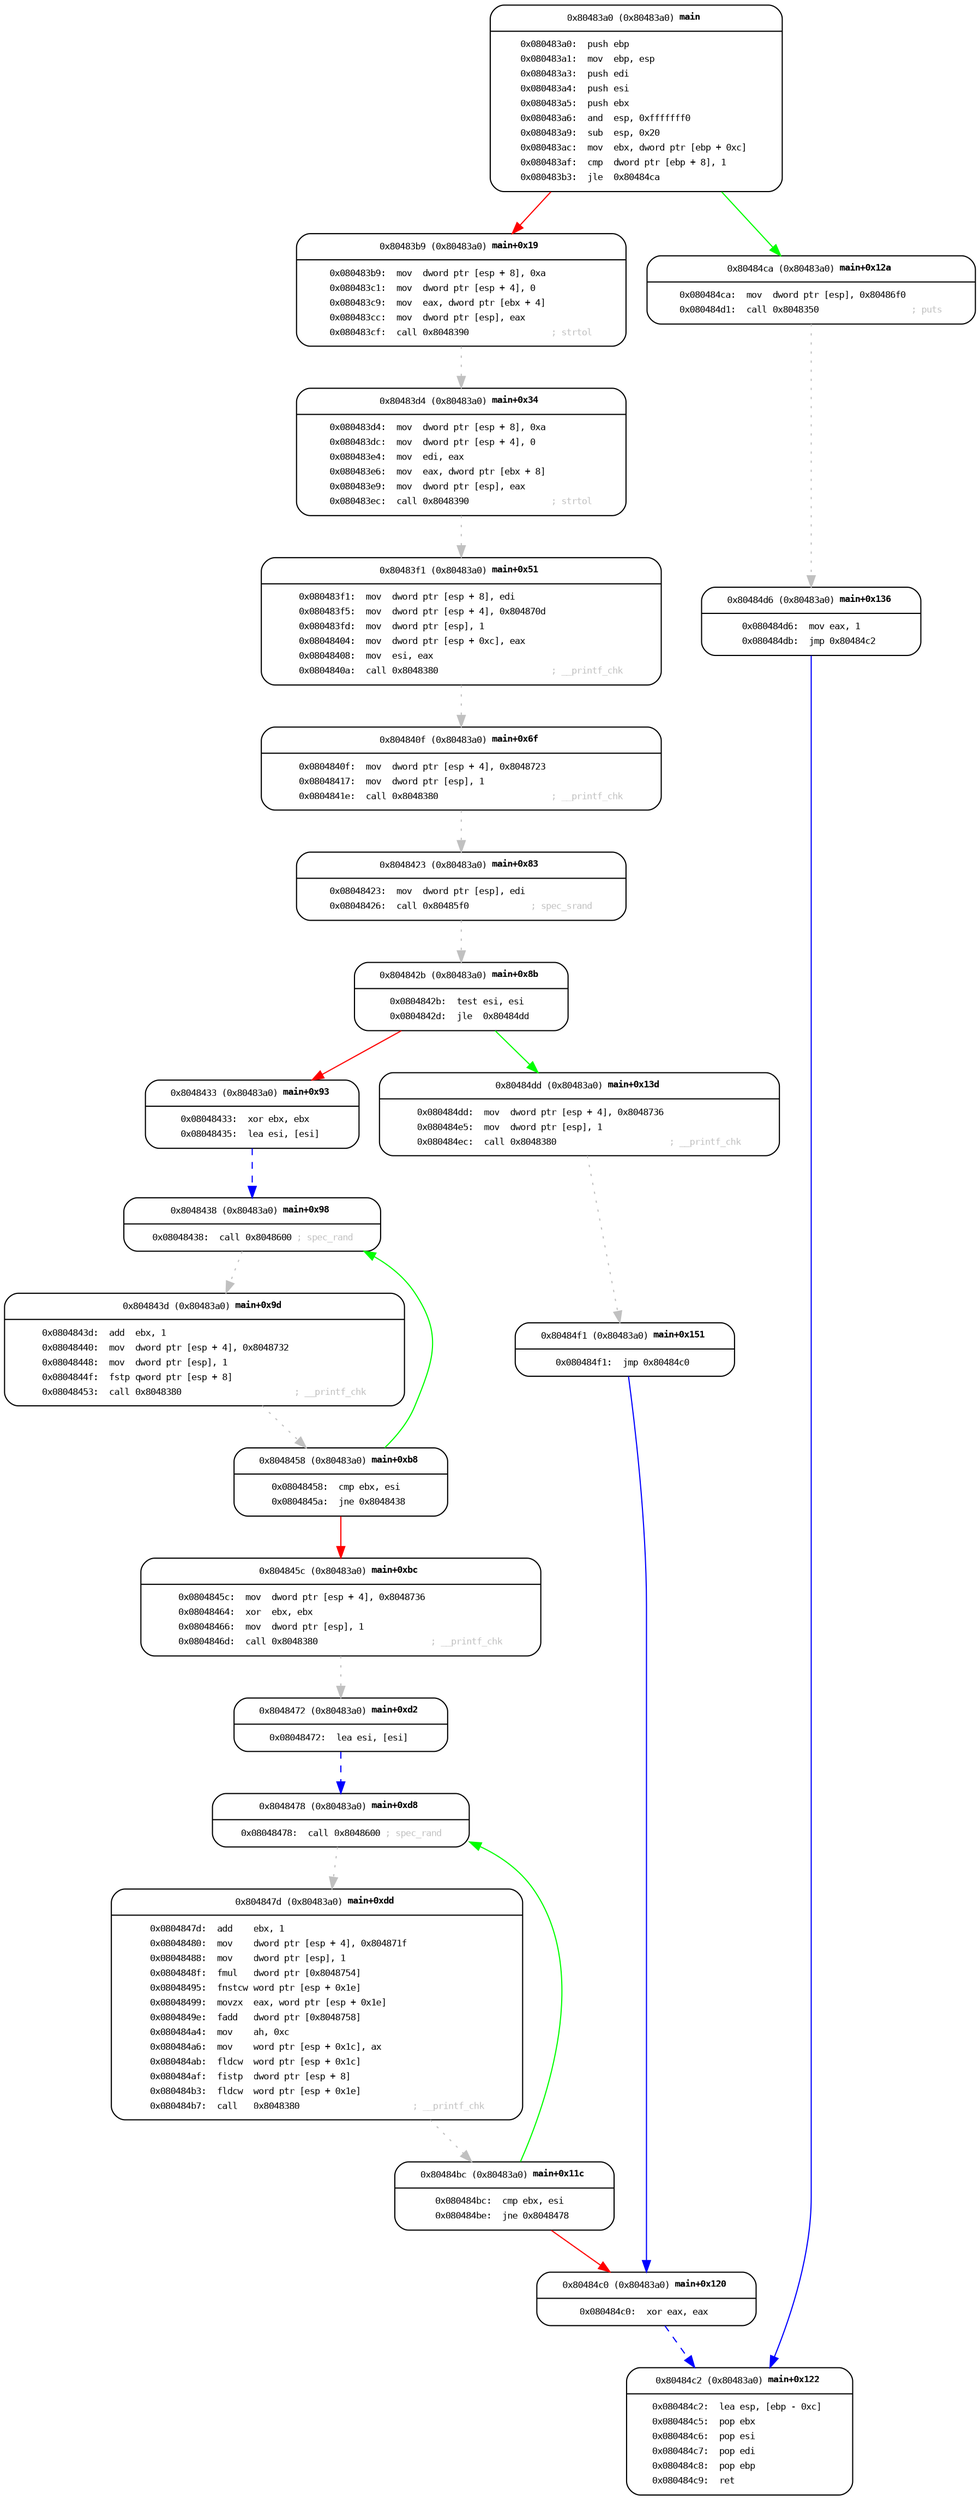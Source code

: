 digraph "" {
	graph [bb="0,0,854.5,2173",
		labeljust=l,
		newrank=true,
		rankdir=TB
	];
	node [label="\N"];
	1	 [fontname=monospace,
		fontsize=8.0,
		height=2.2778,
		label=<{ <TABLE BORDER="0" CELLPADDING="1" ALIGN="LEFT"><TR><TD >0x80483a0</TD><TD >(0x80483a0)</TD><TD ><B>main</B></TD><TD></TD></TR></TABLE>|<TABLE BORDER="0" CELLPADDING="1" ALIGN="LEFT"><TR><TD ALIGN="LEFT">0x080483a0&#58;&nbsp;</TD><TD ALIGN="LEFT">push</TD><TD ALIGN="LEFT">ebp</TD><TD></TD></TR><TR><TD ALIGN="LEFT">0x080483a1&#58;&nbsp;</TD><TD ALIGN="LEFT">mov</TD><TD ALIGN="LEFT">ebp, esp</TD><TD></TD></TR><TR><TD ALIGN="LEFT">0x080483a3&#58;&nbsp;</TD><TD ALIGN="LEFT">push</TD><TD ALIGN="LEFT">edi</TD><TD></TD></TR><TR><TD ALIGN="LEFT">0x080483a4&#58;&nbsp;</TD><TD ALIGN="LEFT">push</TD><TD ALIGN="LEFT">esi</TD><TD></TD></TR><TR><TD ALIGN="LEFT">0x080483a5&#58;&nbsp;</TD><TD ALIGN="LEFT">push</TD><TD ALIGN="LEFT">ebx</TD><TD></TD></TR><TR><TD ALIGN="LEFT">0x080483a6&#58;&nbsp;</TD><TD ALIGN="LEFT">and</TD><TD ALIGN="LEFT">esp, 0xfffffff0</TD><TD></TD></TR><TR><TD ALIGN="LEFT">0x080483a9&#58;&nbsp;</TD><TD ALIGN="LEFT">sub</TD><TD ALIGN="LEFT">esp, 0x20</TD><TD></TD></TR><TR><TD ALIGN="LEFT">0x080483ac&#58;&nbsp;</TD><TD ALIGN="LEFT">mov</TD><TD ALIGN="LEFT">ebx, dword ptr [ebp + 0xc]</TD><TD></TD></TR><TR><TD ALIGN="LEFT">0x080483af&#58;&nbsp;</TD><TD ALIGN="LEFT">cmp</TD><TD ALIGN="LEFT">dword ptr [ebp + 8], 1</TD><TD></TD></TR><TR><TD ALIGN="LEFT">0x080483b3&#58;&nbsp;</TD><TD ALIGN="LEFT">jle</TD><TD ALIGN="LEFT">0x80484ca</TD><TD></TD></TR></TABLE> }>,
		pos="556,2091",
		shape=Mrecord,
		width=3.5694];
	14	 [URL="/api/cfg/0x8048390",
		fontname=monospace,
		fontsize=8.0,
		height=1.375,
		label=<{ <TABLE BORDER="0" CELLPADDING="1" ALIGN="LEFT"><TR><TD >0x80483b9</TD><TD >(0x80483a0)</TD><TD ><B>main+0x19</B></TD><TD></TD></TR></TABLE>|<TABLE BORDER="0" CELLPADDING="1" ALIGN="LEFT"><TR><TD ALIGN="LEFT">0x080483b9&#58;&nbsp;</TD><TD ALIGN="LEFT">mov</TD><TD ALIGN="LEFT">dword ptr [esp + 8], 0xa</TD><TD></TD></TR><TR><TD ALIGN="LEFT">0x080483c1&#58;&nbsp;</TD><TD ALIGN="LEFT">mov</TD><TD ALIGN="LEFT">dword ptr [esp + 4], 0</TD><TD></TD></TR><TR><TD ALIGN="LEFT">0x080483c9&#58;&nbsp;</TD><TD ALIGN="LEFT">mov</TD><TD ALIGN="LEFT">eax, dword ptr [ebx + 4]</TD><TD></TD></TR><TR><TD ALIGN="LEFT">0x080483cc&#58;&nbsp;</TD><TD ALIGN="LEFT">mov</TD><TD ALIGN="LEFT">dword ptr [esp], eax</TD><TD></TD></TR><TR><TD ALIGN="LEFT">0x080483cf&#58;&nbsp;</TD><TD ALIGN="LEFT">call</TD><TD ALIGN="LEFT">0x8048390</TD><TD ALIGN="LEFT"><FONT COLOR="gray">; strtol</FONT></TD></TR></TABLE> }>,
		pos="402,1923.5",
		shape=Mrecord,
		tooltip="Click to navigate to function 0x8048390",
		width=4.0278];
	1 -> 14	 [color=red,
		fontname=monospace,
		fontsize=8.0,
		pos="e,447.3,1972.8 480.8,2009.2 471.77,1999.4 462.7,1989.5 454.09,1980.2"];
	13	 [URL="/api/cfg/0x8048350",
		fontname=monospace,
		fontsize=8.0,
		height=0.83333,
		label=<{ <TABLE BORDER="0" CELLPADDING="1" ALIGN="LEFT"><TR><TD >0x80484ca</TD><TD >(0x80483a0)</TD><TD ><B>main+0x12a</B></TD><TD></TD></TR></TABLE>|<TABLE BORDER="0" CELLPADDING="1" ALIGN="LEFT"><TR><TD ALIGN="LEFT">0x080484ca&#58;&nbsp;</TD><TD ALIGN="LEFT">mov</TD><TD ALIGN="LEFT">dword ptr [esp], 0x80486f0</TD><TD></TD></TR><TR><TD ALIGN="LEFT">0x080484d1&#58;&nbsp;</TD><TD ALIGN="LEFT">call</TD><TD ALIGN="LEFT">0x8048350</TD><TD ALIGN="LEFT"><FONT COLOR="gray">; puts</FONT></TD></TR></TABLE> }>,
		pos="710,1923.5",
		shape=Mrecord,
		tooltip="Click to navigate to function 0x8048350",
		width=4.0139];
	1 -> 13	 [color=green,
		fontname=monospace,
		fontsize=8.0,
		pos="e,682.78,1953.1 631.2,2009.2 646.79,1992.3 662.47,1975.2 675.7,1960.8"];
	42	 [URL="/api/cfg/0x8048390",
		fontname=monospace,
		fontsize=8.0,
		height=1.5556,
		label=<{ <TABLE BORDER="0" CELLPADDING="1" ALIGN="LEFT"><TR><TD >0x80483d4</TD><TD >(0x80483a0)</TD><TD ><B>main+0x34</B></TD><TD></TD></TR></TABLE>|<TABLE BORDER="0" CELLPADDING="1" ALIGN="LEFT"><TR><TD ALIGN="LEFT">0x080483d4&#58;&nbsp;</TD><TD ALIGN="LEFT">mov</TD><TD ALIGN="LEFT">dword ptr [esp + 8], 0xa</TD><TD></TD></TR><TR><TD ALIGN="LEFT">0x080483dc&#58;&nbsp;</TD><TD ALIGN="LEFT">mov</TD><TD ALIGN="LEFT">dword ptr [esp + 4], 0</TD><TD></TD></TR><TR><TD ALIGN="LEFT">0x080483e4&#58;&nbsp;</TD><TD ALIGN="LEFT">mov</TD><TD ALIGN="LEFT">edi, eax</TD><TD></TD></TR><TR><TD ALIGN="LEFT">0x080483e6&#58;&nbsp;</TD><TD ALIGN="LEFT">mov</TD><TD ALIGN="LEFT">eax, dword ptr [ebx + 8]</TD><TD></TD></TR><TR><TD ALIGN="LEFT">0x080483e9&#58;&nbsp;</TD><TD ALIGN="LEFT">mov</TD><TD ALIGN="LEFT">dword ptr [esp], eax</TD><TD></TD></TR><TR><TD ALIGN="LEFT">0x080483ec&#58;&nbsp;</TD><TD ALIGN="LEFT">call</TD><TD ALIGN="LEFT">0x8048390</TD><TD ALIGN="LEFT"><FONT COLOR="gray">; strtol</FONT></TD></TR></TABLE> }>,
		pos="402,1782",
		shape=Mrecord,
		tooltip="Click to navigate to function 0x8048390",
		width=4.0278];
	14 -> 42	 [color=gray,
		fontname=monospace,
		fontsize=8.0,
		pos="e,402,1837.8 402,1874.4 402,1865.8 402,1856.8 402,1847.8",
		style=dotted];
	43	 [URL="/api/cfg/0x8048380",
		fontname=monospace,
		fontsize=8.0,
		height=1.5556,
		label=<{ <TABLE BORDER="0" CELLPADDING="1" ALIGN="LEFT"><TR><TD >0x80483f1</TD><TD >(0x80483a0)</TD><TD ><B>main+0x51</B></TD><TD></TD></TR></TABLE>|<TABLE BORDER="0" CELLPADDING="1" ALIGN="LEFT"><TR><TD ALIGN="LEFT">0x080483f1&#58;&nbsp;</TD><TD ALIGN="LEFT">mov</TD><TD ALIGN="LEFT">dword ptr [esp + 8], edi</TD><TD></TD></TR><TR><TD ALIGN="LEFT">0x080483f5&#58;&nbsp;</TD><TD ALIGN="LEFT">mov</TD><TD ALIGN="LEFT">dword ptr [esp + 4], 0x804870d</TD><TD></TD></TR><TR><TD ALIGN="LEFT">0x080483fd&#58;&nbsp;</TD><TD ALIGN="LEFT">mov</TD><TD ALIGN="LEFT">dword ptr [esp], 1</TD><TD></TD></TR><TR><TD ALIGN="LEFT">0x08048404&#58;&nbsp;</TD><TD ALIGN="LEFT">mov</TD><TD ALIGN="LEFT">dword ptr [esp + 0xc], eax</TD><TD></TD></TR><TR><TD ALIGN="LEFT">0x08048408&#58;&nbsp;</TD><TD ALIGN="LEFT">mov</TD><TD ALIGN="LEFT">esi, eax</TD><TD></TD></TR><TR><TD ALIGN="LEFT">0x0804840a&#58;&nbsp;</TD><TD ALIGN="LEFT">call</TD><TD ALIGN="LEFT">0x8048380</TD><TD ALIGN="LEFT"><FONT COLOR="gray">; __printf_chk</FONT></TD></TR></TABLE> }>,
		pos="402,1634",
		shape=Mrecord,
		tooltip="Click to navigate to function 0x8048380",
		width=4.8889];
	42 -> 43	 [color=gray,
		fontname=monospace,
		fontsize=8.0,
		pos="e,402,1689.8 402,1726.5 402,1717.9 402,1708.9 402,1700.1",
		style=dotted];
	48	 [URL="/api/cfg/0x8048380",
		fontname=monospace,
		fontsize=8.0,
		height=1.0139,
		label=<{ <TABLE BORDER="0" CELLPADDING="1" ALIGN="LEFT"><TR><TD >0x804840f</TD><TD >(0x80483a0)</TD><TD ><B>main+0x6f</B></TD><TD></TD></TR></TABLE>|<TABLE BORDER="0" CELLPADDING="1" ALIGN="LEFT"><TR><TD ALIGN="LEFT">0x0804840f&#58;&nbsp;</TD><TD ALIGN="LEFT">mov</TD><TD ALIGN="LEFT">dword ptr [esp + 4], 0x8048723</TD><TD></TD></TR><TR><TD ALIGN="LEFT">0x08048417&#58;&nbsp;</TD><TD ALIGN="LEFT">mov</TD><TD ALIGN="LEFT">dword ptr [esp], 1</TD><TD></TD></TR><TR><TD ALIGN="LEFT">0x0804841e&#58;&nbsp;</TD><TD ALIGN="LEFT">call</TD><TD ALIGN="LEFT">0x8048380</TD><TD ALIGN="LEFT"><FONT COLOR="gray">; __printf_chk</FONT></TD></TR></TABLE> }>,
		pos="402,1505.5",
		shape=Mrecord,
		tooltip="Click to navigate to function 0x8048380",
		width=4.8889];
	43 -> 48	 [color=gray,
		fontname=monospace,
		fontsize=8.0,
		pos="e,402,1541.5 402,1578.4 402,1569.5 402,1560.4 402,1551.8",
		style=dotted];
	49	 [URL="/api/cfg/0x80485f0",
		fontname=monospace,
		fontsize=8.0,
		height=0.83333,
		label=<{ <TABLE BORDER="0" CELLPADDING="1" ALIGN="LEFT"><TR><TD >0x8048423</TD><TD >(0x80483a0)</TD><TD ><B>main+0x83</B></TD><TD></TD></TR></TABLE>|<TABLE BORDER="0" CELLPADDING="1" ALIGN="LEFT"><TR><TD ALIGN="LEFT">0x08048423&#58;&nbsp;</TD><TD ALIGN="LEFT">mov</TD><TD ALIGN="LEFT">dword ptr [esp], edi</TD><TD></TD></TR><TR><TD ALIGN="LEFT">0x08048426&#58;&nbsp;</TD><TD ALIGN="LEFT">call</TD><TD ALIGN="LEFT">0x80485f0</TD><TD ALIGN="LEFT"><FONT COLOR="gray">; spec_srand</FONT></TD></TR></TABLE> }>,
		pos="402,1403",
		shape=Mrecord,
		tooltip="Click to navigate to function 0x80485f0",
		width=4.0278];
	48 -> 49	 [color=gray,
		fontname=monospace,
		fontsize=8.0,
		pos="e,402,1432.7 402,1469.4 402,1460.7 402,1451.5 402,1442.7",
		style=dotted];
	50	 [fontname=monospace,
		fontsize=8.0,
		height=0.83333,
		label=<{ <TABLE BORDER="0" CELLPADDING="1" ALIGN="LEFT"><TR><TD >0x804842b</TD><TD >(0x80483a0)</TD><TD ><B>main+0x8b</B></TD><TD></TD></TR></TABLE>|<TABLE BORDER="0" CELLPADDING="1" ALIGN="LEFT"><TR><TD ALIGN="LEFT">0x0804842b&#58;&nbsp;</TD><TD ALIGN="LEFT">test</TD><TD ALIGN="LEFT">esi, esi</TD><TD></TD></TR><TR><TD ALIGN="LEFT">0x0804842d&#58;&nbsp;</TD><TD ALIGN="LEFT">jle</TD><TD ALIGN="LEFT">0x80484dd</TD><TD></TD></TR></TABLE> }>,
		pos="402,1307",
		shape=Mrecord,
		width=2.6111];
	49 -> 50	 [color=gray,
		fontname=monospace,
		fontsize=8.0,
		pos="e,402,1336.7 402,1373.4 402,1365 402,1355.7 402,1346.8",
		style=dotted];
	85	 [fontname=monospace,
		fontsize=8.0,
		height=0.83333,
		label=<{ <TABLE BORDER="0" CELLPADDING="1" ALIGN="LEFT"><TR><TD >0x8048433</TD><TD >(0x80483a0)</TD><TD ><B>main+0x93</B></TD><TD></TD></TR></TABLE>|<TABLE BORDER="0" CELLPADDING="1" ALIGN="LEFT"><TR><TD ALIGN="LEFT">0x08048433&#58;&nbsp;</TD><TD ALIGN="LEFT">xor</TD><TD ALIGN="LEFT">ebx, ebx</TD><TD></TD></TR><TR><TD ALIGN="LEFT">0x08048435&#58;&nbsp;</TD><TD ALIGN="LEFT">lea</TD><TD ALIGN="LEFT">esi, [esi]</TD><TD></TD></TR></TABLE> }>,
		pos="218,1204.5",
		shape=Mrecord,
		width=2.6111];
	50 -> 85	 [color=red,
		fontname=monospace,
		fontsize=8.0,
		pos="e,271.1,1234.1 348.78,1277.4 327.23,1265.3 302.2,1251.4 279.85,1239"];
	51	 [URL="/api/cfg/0x8048380",
		fontname=monospace,
		fontsize=8.0,
		height=1.0139,
		label=<{ <TABLE BORDER="0" CELLPADDING="1" ALIGN="LEFT"><TR><TD >0x80484dd</TD><TD >(0x80483a0)</TD><TD ><B>main+0x13d</B></TD><TD></TD></TR></TABLE>|<TABLE BORDER="0" CELLPADDING="1" ALIGN="LEFT"><TR><TD ALIGN="LEFT">0x080484dd&#58;&nbsp;</TD><TD ALIGN="LEFT">mov</TD><TD ALIGN="LEFT">dword ptr [esp + 4], 0x8048736</TD><TD></TD></TR><TR><TD ALIGN="LEFT">0x080484e5&#58;&nbsp;</TD><TD ALIGN="LEFT">mov</TD><TD ALIGN="LEFT">dword ptr [esp], 1</TD><TD></TD></TR><TR><TD ALIGN="LEFT">0x080484ec&#58;&nbsp;</TD><TD ALIGN="LEFT">call</TD><TD ALIGN="LEFT">0x8048380</TD><TD ALIGN="LEFT"><FONT COLOR="gray">; __printf_chk</FONT></TD></TR></TABLE> }>,
		pos="506,1204.5",
		shape=Mrecord,
		tooltip="Click to navigate to function 0x8048380",
		width=4.8889];
	50 -> 51	 [color=green,
		fontname=monospace,
		fontsize=8.0,
		pos="e,469.34,1240.6 432.08,1277.4 441.45,1268.1 451.97,1257.7 462.08,1247.8"];
	55	 [URL="/api/cfg/0x8048600",
		fontname=monospace,
		fontsize=8.0,
		height=0.65278,
		label=<{ <TABLE BORDER="0" CELLPADDING="1" ALIGN="LEFT"><TR><TD >0x8048438</TD><TD >(0x80483a0)</TD><TD ><B>main+0x98</B></TD><TD></TD></TR></TABLE>|<TABLE BORDER="0" CELLPADDING="1" ALIGN="LEFT"><TR><TD ALIGN="LEFT">0x08048438&#58;&nbsp;</TD><TD ALIGN="LEFT">call</TD><TD ALIGN="LEFT">0x8048600</TD><TD ALIGN="LEFT"><FONT COLOR="gray">; spec_rand</FONT></TD></TR></TABLE> }>,
		pos="218,1108.5",
		shape=Mrecord,
		tooltip="Click to navigate to function 0x8048600",
		width=3.1389];
	85 -> 55	 [color=blue,
		fontname=monospace,
		fontsize=8.0,
		pos="e,218,1131.7 218,1174.9 218,1164.5 218,1152.7 218,1142",
		style=dashed];
	52	 [URL="/api/cfg/0x8048380",
		fontname=monospace,
		fontsize=8.0,
		height=1.375,
		label=<{ <TABLE BORDER="0" CELLPADDING="1" ALIGN="LEFT"><TR><TD >0x804843d</TD><TD >(0x80483a0)</TD><TD ><B>main+0x9d</B></TD><TD></TD></TR></TABLE>|<TABLE BORDER="0" CELLPADDING="1" ALIGN="LEFT"><TR><TD ALIGN="LEFT">0x0804843d&#58;&nbsp;</TD><TD ALIGN="LEFT">add</TD><TD ALIGN="LEFT">ebx, 1</TD><TD></TD></TR><TR><TD ALIGN="LEFT">0x08048440&#58;&nbsp;</TD><TD ALIGN="LEFT">mov</TD><TD ALIGN="LEFT">dword ptr [esp + 4], 0x8048732</TD><TD></TD></TR><TR><TD ALIGN="LEFT">0x08048448&#58;&nbsp;</TD><TD ALIGN="LEFT">mov</TD><TD ALIGN="LEFT">dword ptr [esp], 1</TD><TD></TD></TR><TR><TD ALIGN="LEFT">0x0804844f&#58;&nbsp;</TD><TD ALIGN="LEFT">fstp</TD><TD ALIGN="LEFT">qword ptr [esp + 8]</TD><TD></TD></TR><TR><TD ALIGN="LEFT">0x08048453&#58;&nbsp;</TD><TD ALIGN="LEFT">call</TD><TD ALIGN="LEFT">0x8048380</TD><TD ALIGN="LEFT"><FONT COLOR="gray">; __printf_chk</FONT></TD></TR></TABLE> }>,
		pos="176,999.5",
		shape=Mrecord,
		tooltip="Click to navigate to function 0x8048380",
		width=4.8889];
	55 -> 52	 [color=gray,
		fontname=monospace,
		fontsize=8.0,
		pos="e,194.92,1048.6 209.09,1085.4 205.95,1077.2 202.27,1067.7 198.52,1057.9",
		style=dotted];
	53	 [fontname=monospace,
		fontsize=8.0,
		height=0.83333,
		label=<{ <TABLE BORDER="0" CELLPADDING="1" ALIGN="LEFT"><TR><TD >0x8048458</TD><TD >(0x80483a0)</TD><TD ><B>main+0xb8</B></TD><TD></TD></TR></TABLE>|<TABLE BORDER="0" CELLPADDING="1" ALIGN="LEFT"><TR><TD ALIGN="LEFT">0x08048458&#58;&nbsp;</TD><TD ALIGN="LEFT">cmp</TD><TD ALIGN="LEFT">ebx, esi</TD><TD></TD></TR><TR><TD ALIGN="LEFT">0x0804845a&#58;&nbsp;</TD><TD ALIGN="LEFT">jne</TD><TD ALIGN="LEFT">0x8048438</TD><TD></TD></TR></TABLE> }>,
		pos="296,884",
		shape=Mrecord,
		width=2.6111];
	52 -> 53	 [color=gray,
		fontname=monospace,
		fontsize=8.0,
		pos="e,265.05,913.79 227.24,950.18 237.49,940.31 248.1,930.11 257.81,920.75",
		style=dotted];
	53 -> 55	 [color=green,
		fontname=monospace,
		fontsize=8.0,
		pos="e,316.78,1085.4 334.94,913.7 345.42,923.93 355.39,936.31 361,950 377.68,990.71 385.42,1012.4 361,1049 352.1,1062.3 339.59,1072.7 \
325.64,1080.7"];
	54	 [URL="/api/cfg/0x8048380",
		fontname=monospace,
		fontsize=8.0,
		height=1.1944,
		label=<{ <TABLE BORDER="0" CELLPADDING="1" ALIGN="LEFT"><TR><TD >0x804845c</TD><TD >(0x80483a0)</TD><TD ><B>main+0xbc</B></TD><TD></TD></TR></TABLE>|<TABLE BORDER="0" CELLPADDING="1" ALIGN="LEFT"><TR><TD ALIGN="LEFT">0x0804845c&#58;&nbsp;</TD><TD ALIGN="LEFT">mov</TD><TD ALIGN="LEFT">dword ptr [esp + 4], 0x8048736</TD><TD></TD></TR><TR><TD ALIGN="LEFT">0x08048464&#58;&nbsp;</TD><TD ALIGN="LEFT">xor</TD><TD ALIGN="LEFT">ebx, ebx</TD><TD></TD></TR><TR><TD ALIGN="LEFT">0x08048466&#58;&nbsp;</TD><TD ALIGN="LEFT">mov</TD><TD ALIGN="LEFT">dword ptr [esp], 1</TD><TD></TD></TR><TR><TD ALIGN="LEFT">0x0804846d&#58;&nbsp;</TD><TD ALIGN="LEFT">call</TD><TD ALIGN="LEFT">0x8048380</TD><TD ALIGN="LEFT"><FONT COLOR="gray">; __printf_chk</FONT></TD></TR></TABLE> }>,
		pos="296,775",
		shape=Mrecord,
		tooltip="Click to navigate to function 0x8048380",
		width=4.8889];
	53 -> 54	 [color=red,
		fontname=monospace,
		fontsize=8.0,
		pos="e,296,817.83 296,854.22 296,846.06 296,836.98 296,827.94"];
	86	 [fontname=monospace,
		fontsize=8.0,
		height=0.65278,
		label=<{ <TABLE BORDER="0" CELLPADDING="1" ALIGN="LEFT"><TR><TD >0x8048472</TD><TD >(0x80483a0)</TD><TD ><B>main+0xd2</B></TD><TD></TD></TR></TABLE>|<TABLE BORDER="0" CELLPADDING="1" ALIGN="LEFT"><TR><TD ALIGN="LEFT">0x08048472&#58;&nbsp;</TD><TD ALIGN="LEFT">lea</TD><TD ALIGN="LEFT">esi, [esi]</TD><TD></TD></TR></TABLE> }>,
		pos="296,672.5",
		shape=Mrecord,
		width=2.6111];
	54 -> 86	 [color=gray,
		fontname=monospace,
		fontsize=8.0,
		pos="e,296,695.78 296,732.42 296,723.6 296,714.43 296,706",
		style=dotted];
	58	 [URL="/api/cfg/0x8048600",
		fontname=monospace,
		fontsize=8.0,
		height=0.65278,
		label=<{ <TABLE BORDER="0" CELLPADDING="1" ALIGN="LEFT"><TR><TD >0x8048478</TD><TD >(0x80483a0)</TD><TD ><B>main+0xd8</B></TD><TD></TD></TR></TABLE>|<TABLE BORDER="0" CELLPADDING="1" ALIGN="LEFT"><TR><TD ALIGN="LEFT">0x08048478&#58;&nbsp;</TD><TD ALIGN="LEFT">call</TD><TD ALIGN="LEFT">0x8048600</TD><TD ALIGN="LEFT"><FONT COLOR="gray">; spec_rand</FONT></TD></TR></TABLE> }>,
		pos="296,589.5",
		shape=Mrecord,
		tooltip="Click to navigate to function 0x8048600",
		width=3.1389];
	86 -> 58	 [color=blue,
		fontname=monospace,
		fontsize=8.0,
		pos="e,296,612.78 296,649.38 296,641.17 296,631.77 296,622.88",
		style=dashed];
	56	 [URL="/api/cfg/0x8048380",
		fontname=monospace,
		fontsize=8.0,
		height=2.8194,
		label=<{ <TABLE BORDER="0" CELLPADDING="1" ALIGN="LEFT"><TR><TD >0x804847d</TD><TD >(0x80483a0)</TD><TD ><B>main+0xdd</B></TD><TD></TD></TR></TABLE>|<TABLE BORDER="0" CELLPADDING="1" ALIGN="LEFT"><TR><TD ALIGN="LEFT">0x0804847d&#58;&nbsp;</TD><TD ALIGN="LEFT">add</TD><TD ALIGN="LEFT">ebx, 1</TD><TD></TD></TR><TR><TD ALIGN="LEFT">0x08048480&#58;&nbsp;</TD><TD ALIGN="LEFT">mov</TD><TD ALIGN="LEFT">dword ptr [esp + 4], 0x804871f</TD><TD></TD></TR><TR><TD ALIGN="LEFT">0x08048488&#58;&nbsp;</TD><TD ALIGN="LEFT">mov</TD><TD ALIGN="LEFT">dword ptr [esp], 1</TD><TD></TD></TR><TR><TD ALIGN="LEFT">0x0804848f&#58;&nbsp;</TD><TD ALIGN="LEFT">fmul</TD><TD ALIGN="LEFT">dword ptr [0x8048754]</TD><TD></TD></TR><TR><TD ALIGN="LEFT">0x08048495&#58;&nbsp;</TD><TD ALIGN="LEFT">fnstcw</TD><TD ALIGN="LEFT">word ptr [esp + 0x1e]</TD><TD></TD></TR><TR><TD ALIGN="LEFT">0x08048499&#58;&nbsp;</TD><TD ALIGN="LEFT">movzx</TD><TD ALIGN="LEFT">eax, word ptr [esp + 0x1e]</TD><TD></TD></TR><TR><TD ALIGN="LEFT">0x0804849e&#58;&nbsp;</TD><TD ALIGN="LEFT">fadd</TD><TD ALIGN="LEFT">dword ptr [0x8048758]</TD><TD></TD></TR><TR><TD ALIGN="LEFT">0x080484a4&#58;&nbsp;</TD><TD ALIGN="LEFT">mov</TD><TD ALIGN="LEFT">ah, 0xc</TD><TD></TD></TR><TR><TD ALIGN="LEFT">0x080484a6&#58;&nbsp;</TD><TD ALIGN="LEFT">mov</TD><TD ALIGN="LEFT">word ptr [esp + 0x1c], ax</TD><TD></TD></TR><TR><TD ALIGN="LEFT">0x080484ab&#58;&nbsp;</TD><TD ALIGN="LEFT">fldcw</TD><TD ALIGN="LEFT">word ptr [esp + 0x1c]</TD><TD></TD></TR><TR><TD ALIGN="LEFT">0x080484af&#58;&nbsp;</TD><TD ALIGN="LEFT">fistp</TD><TD ALIGN="LEFT">dword ptr [esp + 8]</TD><TD></TD></TR><TR><TD ALIGN="LEFT">0x080484b3&#58;&nbsp;</TD><TD ALIGN="LEFT">fldcw</TD><TD ALIGN="LEFT">word ptr [esp + 0x1e]</TD><TD></TD></TR><TR><TD ALIGN="LEFT">0x080484b7&#58;&nbsp;</TD><TD ALIGN="LEFT">call</TD><TD ALIGN="LEFT">0x8048380</TD><TD ALIGN="LEFT"><FONT COLOR="gray">; __printf_chk</FONT></TD></TR></TABLE> }>,
		pos="275,428.5",
		shape=Mrecord,
		tooltip="Click to navigate to function 0x8048380",
		width=5.0278];
	58 -> 56	 [color=gray,
		fontname=monospace,
		fontsize=8.0,
		pos="e,288.19,529.6 292.99,566.43 291.99,558.74 290.79,549.58 289.5,539.7",
		style=dotted];
	57	 [fontname=monospace,
		fontsize=8.0,
		height=0.83333,
		label=<{ <TABLE BORDER="0" CELLPADDING="1" ALIGN="LEFT"><TR><TD >0x80484bc</TD><TD >(0x80483a0)</TD><TD ><B>main+0x11c</B></TD><TD></TD></TR></TABLE>|<TABLE BORDER="0" CELLPADDING="1" ALIGN="LEFT"><TR><TD ALIGN="LEFT">0x080484bc&#58;&nbsp;</TD><TD ALIGN="LEFT">cmp</TD><TD ALIGN="LEFT">ebx, esi</TD><TD></TD></TR><TR><TD ALIGN="LEFT">0x080484be&#58;&nbsp;</TD><TD ALIGN="LEFT">jne</TD><TD ALIGN="LEFT">0x8048478</TD><TD></TD></TR></TABLE> }>,
		pos="440,261",
		shape=Mrecord,
		width=2.6806];
	56 -> 57	 [color=gray,
		fontname=monospace,
		fontsize=8.0,
		pos="e,410.69,290.75 374.79,327.2 384.97,316.87 394.78,306.9 403.57,297.99",
		style=dotted];
	57 -> 58	 [color=green,
		fontname=monospace,
		fontsize=8.0,
		pos="e,390.87,566.44 454.4,290.92 477.78,344.32 516.5,457.27 465,530 456.28,542.31 429.91,553.84 400.51,563.4"];
	84	 [fontname=monospace,
		fontsize=8.0,
		height=0.65278,
		label=<{ <TABLE BORDER="0" CELLPADDING="1" ALIGN="LEFT"><TR><TD >0x80484c0</TD><TD >(0x80483a0)</TD><TD ><B>main+0x120</B></TD><TD></TD></TR></TABLE>|<TABLE BORDER="0" CELLPADDING="1" ALIGN="LEFT"><TR><TD ALIGN="LEFT">0x080484c0&#58;&nbsp;</TD><TD ALIGN="LEFT">xor</TD><TD ALIGN="LEFT">eax, eax</TD><TD></TD></TR></TABLE> }>,
		pos="565,171.5",
		shape=Mrecord,
		width=2.6806];
	57 -> 84	 [color=red,
		fontname=monospace,
		fontsize=8.0,
		pos="e,532.87,194.5 481.28,231.45 495.17,221.5 510.66,210.41 524.5,200.5"];
	47	 [fontname=monospace,
		fontsize=8.0,
		height=1.5556,
		label=<{ <TABLE BORDER="0" CELLPADDING="1" ALIGN="LEFT"><TR><TD >0x80484c2</TD><TD >(0x80483a0)</TD><TD ><B>main+0x122</B></TD><TD></TD></TR></TABLE>|<TABLE BORDER="0" CELLPADDING="1" ALIGN="LEFT"><TR><TD ALIGN="LEFT">0x080484c2&#58;&nbsp;</TD><TD ALIGN="LEFT">lea</TD><TD ALIGN="LEFT">esp, [ebp - 0xc]</TD><TD></TD></TR><TR><TD ALIGN="LEFT">0x080484c5&#58;&nbsp;</TD><TD ALIGN="LEFT">pop</TD><TD ALIGN="LEFT">ebx</TD><TD></TD></TR><TR><TD ALIGN="LEFT">0x080484c6&#58;&nbsp;</TD><TD ALIGN="LEFT">pop</TD><TD ALIGN="LEFT">esi</TD><TD></TD></TR><TR><TD ALIGN="LEFT">0x080484c7&#58;&nbsp;</TD><TD ALIGN="LEFT">pop</TD><TD ALIGN="LEFT">edi</TD><TD></TD></TR><TR><TD ALIGN="LEFT">0x080484c8&#58;&nbsp;</TD><TD ALIGN="LEFT">pop</TD><TD ALIGN="LEFT">ebp</TD><TD></TD></TR><TR><TD ALIGN="LEFT">0x080484c9&#58;&nbsp;</TD><TD ALIGN="LEFT">ret</TD><TD></TD><TD></TD></TR></TABLE> }>,
		pos="647,56",
		shape=Mrecord,
		width=2.7639];
	84 -> 47	 [color=blue,
		fontname=monospace,
		fontsize=8.0,
		pos="e,607.56,111.55 581.4,148.4 587.37,139.99 594.45,130.02 601.71,119.79",
		style=dashed];
	46	 [fontname=monospace,
		fontsize=8.0,
		height=0.83333,
		label=<{ <TABLE BORDER="0" CELLPADDING="1" ALIGN="LEFT"><TR><TD >0x80484d6</TD><TD >(0x80483a0)</TD><TD ><B>main+0x136</B></TD><TD></TD></TR></TABLE>|<TABLE BORDER="0" CELLPADDING="1" ALIGN="LEFT"><TR><TD ALIGN="LEFT">0x080484d6&#58;&nbsp;</TD><TD ALIGN="LEFT">mov</TD><TD ALIGN="LEFT">eax, 1</TD><TD></TD></TR><TR><TD ALIGN="LEFT">0x080484db&#58;&nbsp;</TD><TD ALIGN="LEFT">jmp</TD><TD ALIGN="LEFT">0x80484c2</TD><TD></TD></TR></TABLE> }>,
		pos="710,1634",
		shape=Mrecord,
		width=2.6806];
	13 -> 46	 [color=gray,
		fontname=monospace,
		fontsize=8.0,
		pos="e,710,1663.8 710,1893.9 710,1841.5 710,1732.7 710,1673.8",
		style=dotted];
	46 -> 47	 [color=blue,
		fontname=monospace,
		fontsize=8.0,
		pos="e,673.9,111.59 710,1604.5 710,1560.5 710,1475.4 710,1403 710,1403 710,1403 710,261 710,212.57 693.74,160.43 677.74,120.86"];
	59	 [fontname=monospace,
		fontsize=8.0,
		height=0.65278,
		label=<{ <TABLE BORDER="0" CELLPADDING="1" ALIGN="LEFT"><TR><TD >0x80484f1</TD><TD >(0x80483a0)</TD><TD ><B>main+0x151</B></TD><TD></TD></TR></TABLE>|<TABLE BORDER="0" CELLPADDING="1" ALIGN="LEFT"><TR><TD ALIGN="LEFT">0x080484f1&#58;&nbsp;</TD><TD ALIGN="LEFT">jmp</TD><TD ALIGN="LEFT">0x80484c0</TD><TD></TD></TR></TABLE> }>,
		pos="546,999.5",
		shape=Mrecord,
		width=2.6806];
	51 -> 59	 [color=gray,
		fontname=monospace,
		fontsize=8.0,
		pos="e,541.49,1022.6 513.06,1168.3 520.56,1129.9 532.32,1069.6 539.58,1032.4",
		style=dotted];
	59 -> 84	 [color=blue,
		fontname=monospace,
		fontsize=8.0,
		pos="e,565,194.54 549.27,976.29 554.7,935.6 565,848.73 565,775 565,775 565,775 565,428.5 565,348.07 565,253.47 565,204.55"];
}
